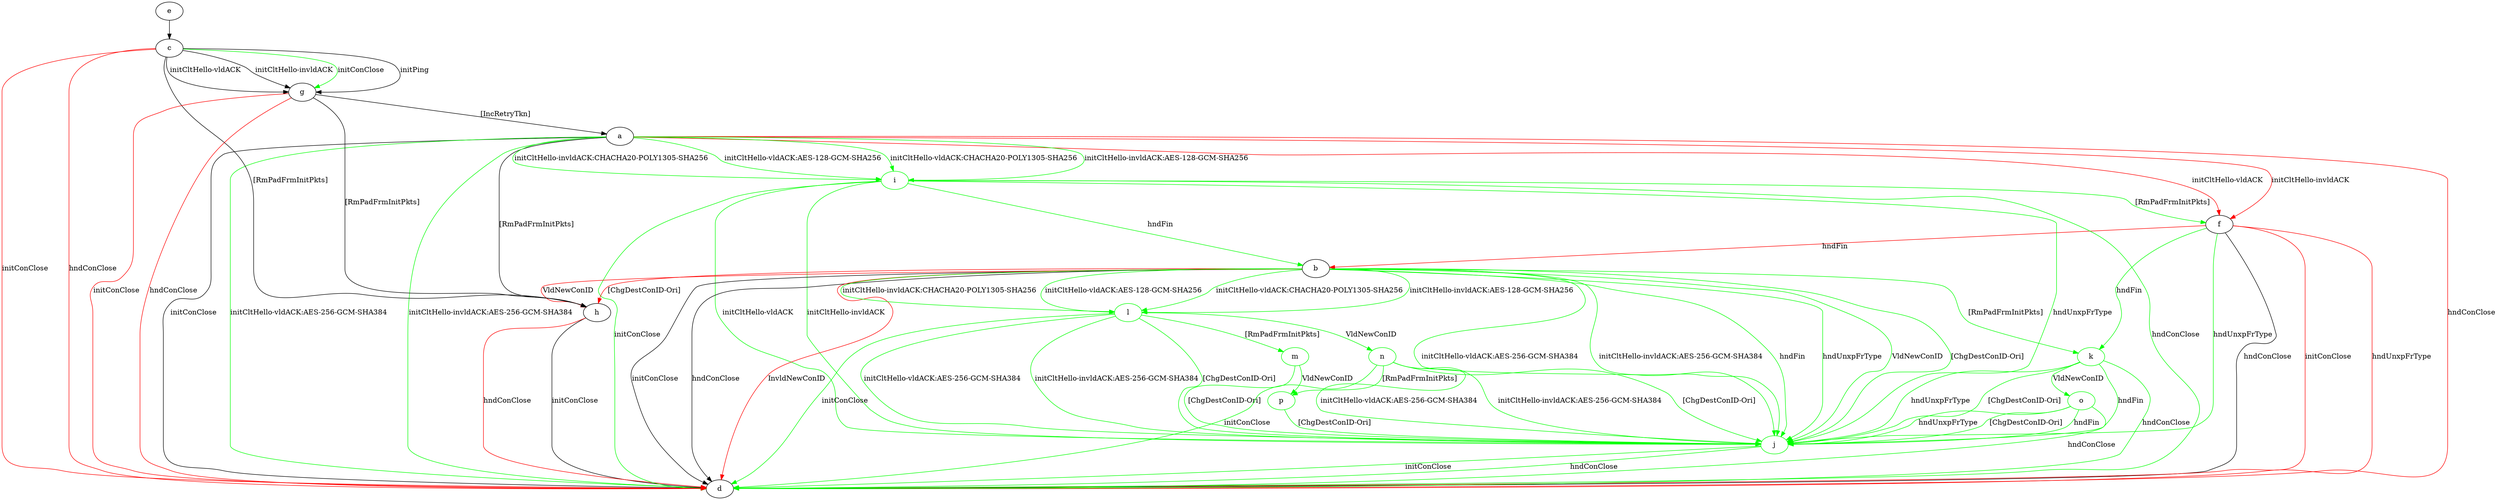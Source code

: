 digraph "" {
	a -> d	[key=0,
		label="initConClose "];
	a -> d	[key=1,
		color=green,
		label="initCltHello-vldACK:AES-256-GCM-SHA384 "];
	a -> d	[key=2,
		color=green,
		label="initCltHello-invldACK:AES-256-GCM-SHA384 "];
	a -> d	[key=3,
		color=red,
		label="hndConClose "];
	a -> f	[key=0,
		color=red,
		label="initCltHello-vldACK "];
	a -> f	[key=1,
		color=red,
		label="initCltHello-invldACK "];
	a -> h	[key=0,
		label="[RmPadFrmInitPkts] "];
	i	[color=green];
	a -> i	[key=0,
		color=green,
		label="initCltHello-vldACK:AES-128-GCM-SHA256 "];
	a -> i	[key=1,
		color=green,
		label="initCltHello-vldACK:CHACHA20-POLY1305-SHA256 "];
	a -> i	[key=2,
		color=green,
		label="initCltHello-invldACK:AES-128-GCM-SHA256 "];
	a -> i	[key=3,
		color=green,
		label="initCltHello-invldACK:CHACHA20-POLY1305-SHA256 "];
	b -> d	[key=0,
		label="initConClose "];
	b -> d	[key=1,
		label="hndConClose "];
	b -> d	[key=2,
		color=red,
		label="InvldNewConID "];
	b -> h	[key=0,
		color=red,
		label="VldNewConID "];
	b -> h	[key=1,
		color=red,
		label="[ChgDestConID-Ori] "];
	j	[color=green];
	b -> j	[key=0,
		color=green,
		label="initCltHello-vldACK:AES-256-GCM-SHA384 "];
	b -> j	[key=1,
		color=green,
		label="initCltHello-invldACK:AES-256-GCM-SHA384 "];
	b -> j	[key=2,
		color=green,
		label="hndFin "];
	b -> j	[key=3,
		color=green,
		label="hndUnxpFrType "];
	b -> j	[key=4,
		color=green,
		label="VldNewConID "];
	b -> j	[key=5,
		color=green,
		label="[ChgDestConID-Ori] "];
	k	[color=green];
	b -> k	[key=0,
		color=green,
		label="[RmPadFrmInitPkts] "];
	l	[color=green];
	b -> l	[key=0,
		color=green,
		label="initCltHello-vldACK:AES-128-GCM-SHA256 "];
	b -> l	[key=1,
		color=green,
		label="initCltHello-vldACK:CHACHA20-POLY1305-SHA256 "];
	b -> l	[key=2,
		color=green,
		label="initCltHello-invldACK:AES-128-GCM-SHA256 "];
	b -> l	[key=3,
		color=green,
		label="initCltHello-invldACK:CHACHA20-POLY1305-SHA256 "];
	c -> d	[key=0,
		color=red,
		label="initConClose "];
	c -> d	[key=1,
		color=red,
		label="hndConClose "];
	c -> g	[key=0,
		label="initPing "];
	c -> g	[key=1,
		label="initCltHello-vldACK "];
	c -> g	[key=2,
		label="initCltHello-invldACK "];
	c -> g	[key=3,
		color=green,
		label="initConClose "];
	c -> h	[key=0,
		label="[RmPadFrmInitPkts] "];
	e -> c	[key=0];
	f -> b	[key=0,
		color=red,
		label="hndFin "];
	f -> d	[key=0,
		label="hndConClose "];
	f -> d	[key=1,
		color=red,
		label="initConClose "];
	f -> d	[key=2,
		color=red,
		label="hndUnxpFrType "];
	f -> j	[key=0,
		color=green,
		label="hndUnxpFrType "];
	f -> k	[key=0,
		color=green,
		label="hndFin "];
	g -> a	[key=0,
		label="[IncRetryTkn] "];
	g -> d	[key=0,
		color=red,
		label="initConClose "];
	g -> d	[key=1,
		color=red,
		label="hndConClose "];
	g -> h	[key=0,
		label="[RmPadFrmInitPkts] "];
	h -> d	[key=0,
		label="initConClose "];
	h -> d	[key=1,
		color=red,
		label="hndConClose "];
	i -> b	[key=0,
		color=green,
		label="hndFin "];
	i -> d	[key=0,
		color=green,
		label="initConClose "];
	i -> d	[key=1,
		color=green,
		label="hndConClose "];
	i -> f	[key=0,
		color=green,
		label="[RmPadFrmInitPkts] "];
	i -> j	[key=0,
		color=green,
		label="initCltHello-vldACK "];
	i -> j	[key=1,
		color=green,
		label="initCltHello-invldACK "];
	i -> j	[key=2,
		color=green,
		label="hndUnxpFrType "];
	j -> d	[key=0,
		color=green,
		label="initConClose "];
	j -> d	[key=1,
		color=green,
		label="hndConClose "];
	k -> d	[key=0,
		color=green,
		label="hndConClose "];
	k -> j	[key=0,
		color=green,
		label="hndFin "];
	k -> j	[key=1,
		color=green,
		label="hndUnxpFrType "];
	k -> j	[key=2,
		color=green,
		label="[ChgDestConID-Ori] "];
	o	[color=green];
	k -> o	[key=0,
		color=green,
		label="VldNewConID "];
	l -> d	[key=0,
		color=green,
		label="initConClose "];
	l -> j	[key=0,
		color=green,
		label="initCltHello-vldACK:AES-256-GCM-SHA384 "];
	l -> j	[key=1,
		color=green,
		label="initCltHello-invldACK:AES-256-GCM-SHA384 "];
	l -> j	[key=2,
		color=green,
		label="[ChgDestConID-Ori] "];
	m	[color=green];
	l -> m	[key=0,
		color=green,
		label="[RmPadFrmInitPkts] "];
	n	[color=green];
	l -> n	[key=0,
		color=green,
		label="VldNewConID "];
	m -> j	[key=0,
		color=green,
		label="[ChgDestConID-Ori] "];
	p	[color=green];
	m -> p	[key=0,
		color=green,
		label="VldNewConID "];
	n -> d	[key=0,
		color=green,
		label="initConClose "];
	n -> j	[key=0,
		color=green,
		label="initCltHello-vldACK:AES-256-GCM-SHA384 "];
	n -> j	[key=1,
		color=green,
		label="initCltHello-invldACK:AES-256-GCM-SHA384 "];
	n -> j	[key=2,
		color=green,
		label="[ChgDestConID-Ori] "];
	n -> p	[key=0,
		color=green,
		label="[RmPadFrmInitPkts] "];
	o -> d	[key=0,
		color=green,
		label="hndConClose "];
	o -> j	[key=0,
		color=green,
		label="hndFin "];
	o -> j	[key=1,
		color=green,
		label="hndUnxpFrType "];
	o -> j	[key=2,
		color=green,
		label="[ChgDestConID-Ori] "];
	p -> j	[key=0,
		color=green,
		label="[ChgDestConID-Ori] "];
}
